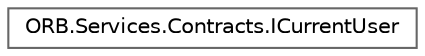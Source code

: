 digraph "Graphical Class Hierarchy"
{
 // INTERACTIVE_SVG=YES
 // LATEX_PDF_SIZE
  bgcolor="transparent";
  edge [fontname=Helvetica,fontsize=10,labelfontname=Helvetica,labelfontsize=10];
  node [fontname=Helvetica,fontsize=10,shape=box,height=0.2,width=0.4];
  rankdir="LR";
  Node0 [id="Node000000",label="ORB.Services.Contracts.ICurrentUser",height=0.2,width=0.4,color="grey40", fillcolor="white", style="filled",URL="$interface_o_r_b_1_1_services_1_1_contracts_1_1_i_current_user.html",tooltip="Interface for current user."];
}
